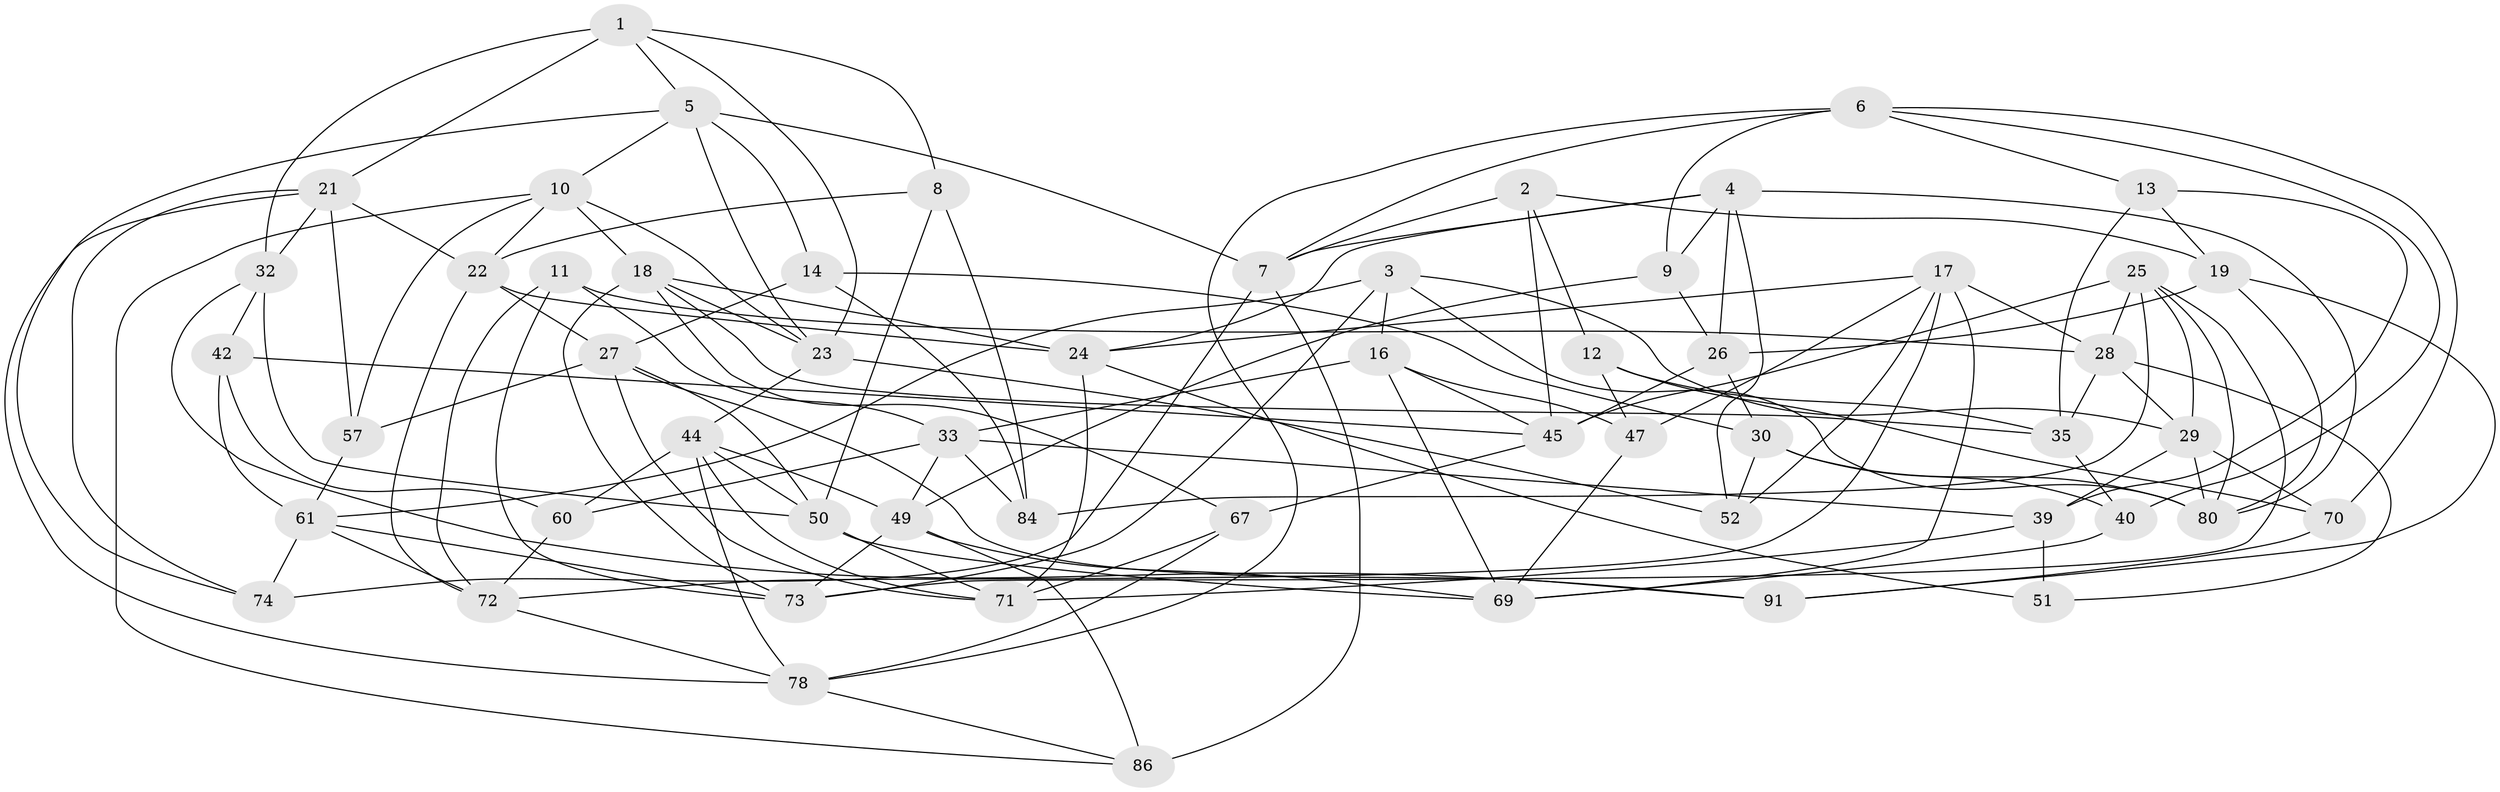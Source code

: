 // original degree distribution, {4: 1.0}
// Generated by graph-tools (version 1.1) at 2025/42/03/06/25 10:42:24]
// undirected, 56 vertices, 143 edges
graph export_dot {
graph [start="1"]
  node [color=gray90,style=filled];
  1 [super="+53"];
  2;
  3 [super="+38"];
  4 [super="+59"];
  5 [super="+15"];
  6 [super="+46"];
  7 [super="+41"];
  8;
  9;
  10 [super="+43"];
  11;
  12;
  13 [super="+75"];
  14;
  16 [super="+55"];
  17 [super="+83"];
  18 [super="+56"];
  19 [super="+20"];
  21 [super="+54"];
  22 [super="+87"];
  23 [super="+34"];
  24 [super="+63"];
  25 [super="+31"];
  26 [super="+66"];
  27 [super="+36"];
  28 [super="+92"];
  29 [super="+79"];
  30 [super="+68"];
  32 [super="+76"];
  33 [super="+85"];
  35 [super="+37"];
  39 [super="+65"];
  40;
  42;
  44 [super="+48"];
  45 [super="+64"];
  47;
  49 [super="+81"];
  50 [super="+58"];
  51;
  52;
  57;
  60;
  61 [super="+62"];
  67;
  69 [super="+77"];
  70;
  71 [super="+88"];
  72 [super="+89"];
  73 [super="+82"];
  74;
  78 [super="+90"];
  80 [super="+93"];
  84;
  86;
  91;
  1 -- 23;
  1 -- 32 [weight=2];
  1 -- 8;
  1 -- 21;
  1 -- 5;
  2 -- 19;
  2 -- 45;
  2 -- 12;
  2 -- 7;
  3 -- 16 [weight=2];
  3 -- 61;
  3 -- 80;
  3 -- 73;
  3 -- 29;
  4 -- 80;
  4 -- 24;
  4 -- 7;
  4 -- 9;
  4 -- 52;
  4 -- 26;
  5 -- 74;
  5 -- 14;
  5 -- 23;
  5 -- 10;
  5 -- 7;
  6 -- 9;
  6 -- 7;
  6 -- 13;
  6 -- 40;
  6 -- 70;
  6 -- 78;
  7 -- 86;
  7 -- 74;
  8 -- 84;
  8 -- 22;
  8 -- 50;
  9 -- 49;
  9 -- 26;
  10 -- 86;
  10 -- 57;
  10 -- 23;
  10 -- 22;
  10 -- 18;
  11 -- 33;
  11 -- 73;
  11 -- 28;
  11 -- 72;
  12 -- 70;
  12 -- 47;
  12 -- 35;
  13 -- 35 [weight=2];
  13 -- 19 [weight=2];
  13 -- 39;
  14 -- 30;
  14 -- 84;
  14 -- 27;
  16 -- 47;
  16 -- 69;
  16 -- 45;
  16 -- 33;
  17 -- 24;
  17 -- 47;
  17 -- 28;
  17 -- 72;
  17 -- 52;
  17 -- 69;
  18 -- 23;
  18 -- 67;
  18 -- 73;
  18 -- 35;
  18 -- 24;
  19 -- 80;
  19 -- 91;
  19 -- 26;
  21 -- 74;
  21 -- 32;
  21 -- 57;
  21 -- 78;
  21 -- 22;
  22 -- 72;
  22 -- 27;
  22 -- 24;
  23 -- 44;
  23 -- 52;
  24 -- 51;
  24 -- 71;
  25 -- 29;
  25 -- 28;
  25 -- 80;
  25 -- 73;
  25 -- 84;
  25 -- 45;
  26 -- 45;
  26 -- 30 [weight=2];
  27 -- 57;
  27 -- 91;
  27 -- 50;
  27 -- 71;
  28 -- 51;
  28 -- 29;
  28 -- 35;
  29 -- 39;
  29 -- 80;
  29 -- 70;
  30 -- 52;
  30 -- 80;
  30 -- 40;
  32 -- 42;
  32 -- 91;
  32 -- 50;
  33 -- 49;
  33 -- 60;
  33 -- 84;
  33 -- 39;
  35 -- 40;
  39 -- 71;
  39 -- 51 [weight=2];
  40 -- 69;
  42 -- 60;
  42 -- 45;
  42 -- 61;
  44 -- 49;
  44 -- 60;
  44 -- 71;
  44 -- 78;
  44 -- 50;
  45 -- 67;
  47 -- 69;
  49 -- 73;
  49 -- 86;
  49 -- 69;
  50 -- 71;
  50 -- 69;
  57 -- 61;
  60 -- 72;
  61 -- 72;
  61 -- 73;
  61 -- 74;
  67 -- 71;
  67 -- 78;
  70 -- 91;
  72 -- 78;
  78 -- 86;
}
